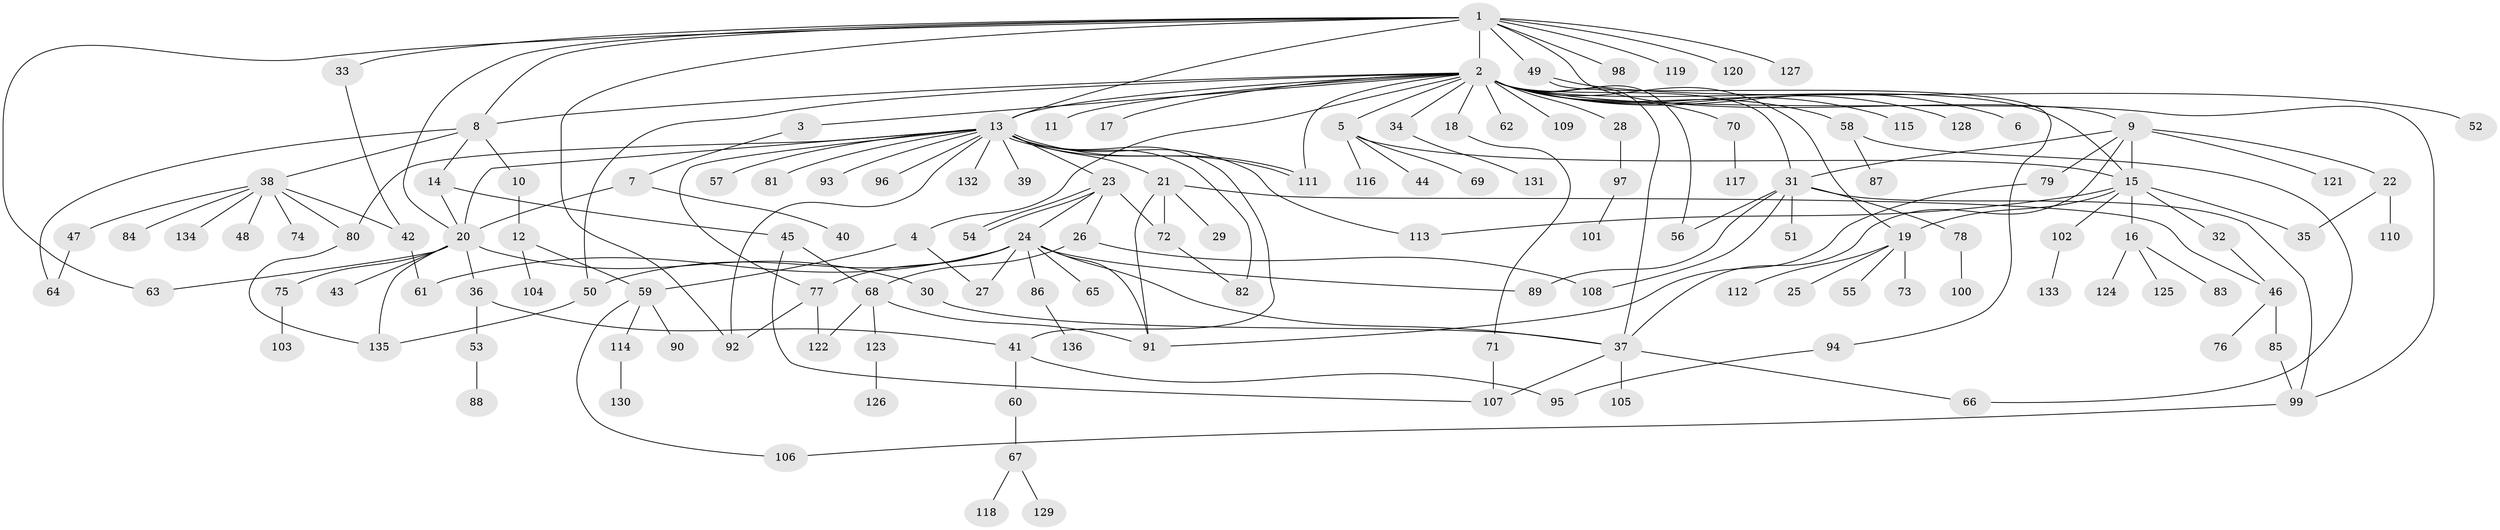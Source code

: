 // Generated by graph-tools (version 1.1) at 2025/01/03/09/25 03:01:45]
// undirected, 136 vertices, 184 edges
graph export_dot {
graph [start="1"]
  node [color=gray90,style=filled];
  1;
  2;
  3;
  4;
  5;
  6;
  7;
  8;
  9;
  10;
  11;
  12;
  13;
  14;
  15;
  16;
  17;
  18;
  19;
  20;
  21;
  22;
  23;
  24;
  25;
  26;
  27;
  28;
  29;
  30;
  31;
  32;
  33;
  34;
  35;
  36;
  37;
  38;
  39;
  40;
  41;
  42;
  43;
  44;
  45;
  46;
  47;
  48;
  49;
  50;
  51;
  52;
  53;
  54;
  55;
  56;
  57;
  58;
  59;
  60;
  61;
  62;
  63;
  64;
  65;
  66;
  67;
  68;
  69;
  70;
  71;
  72;
  73;
  74;
  75;
  76;
  77;
  78;
  79;
  80;
  81;
  82;
  83;
  84;
  85;
  86;
  87;
  88;
  89;
  90;
  91;
  92;
  93;
  94;
  95;
  96;
  97;
  98;
  99;
  100;
  101;
  102;
  103;
  104;
  105;
  106;
  107;
  108;
  109;
  110;
  111;
  112;
  113;
  114;
  115;
  116;
  117;
  118;
  119;
  120;
  121;
  122;
  123;
  124;
  125;
  126;
  127;
  128;
  129;
  130;
  131;
  132;
  133;
  134;
  135;
  136;
  1 -- 2;
  1 -- 8;
  1 -- 9;
  1 -- 13;
  1 -- 20;
  1 -- 33;
  1 -- 49;
  1 -- 63;
  1 -- 92;
  1 -- 98;
  1 -- 119;
  1 -- 120;
  1 -- 127;
  2 -- 3;
  2 -- 4;
  2 -- 5;
  2 -- 6;
  2 -- 8;
  2 -- 11;
  2 -- 13;
  2 -- 15;
  2 -- 17;
  2 -- 18;
  2 -- 19;
  2 -- 28;
  2 -- 31;
  2 -- 34;
  2 -- 37;
  2 -- 50;
  2 -- 56;
  2 -- 58;
  2 -- 62;
  2 -- 70;
  2 -- 99;
  2 -- 109;
  2 -- 111;
  2 -- 115;
  2 -- 128;
  3 -- 7;
  4 -- 27;
  4 -- 59;
  5 -- 15;
  5 -- 44;
  5 -- 69;
  5 -- 116;
  7 -- 20;
  7 -- 40;
  8 -- 10;
  8 -- 14;
  8 -- 38;
  8 -- 64;
  9 -- 15;
  9 -- 22;
  9 -- 31;
  9 -- 37;
  9 -- 79;
  9 -- 121;
  10 -- 12;
  12 -- 59;
  12 -- 104;
  13 -- 20;
  13 -- 21;
  13 -- 23;
  13 -- 39;
  13 -- 41;
  13 -- 57;
  13 -- 77;
  13 -- 80;
  13 -- 81;
  13 -- 82;
  13 -- 92;
  13 -- 93;
  13 -- 96;
  13 -- 111;
  13 -- 111;
  13 -- 113;
  13 -- 132;
  14 -- 20;
  14 -- 45;
  15 -- 16;
  15 -- 19;
  15 -- 32;
  15 -- 35;
  15 -- 102;
  15 -- 113;
  16 -- 83;
  16 -- 124;
  16 -- 125;
  18 -- 71;
  19 -- 25;
  19 -- 55;
  19 -- 73;
  19 -- 112;
  20 -- 30;
  20 -- 36;
  20 -- 43;
  20 -- 63;
  20 -- 75;
  20 -- 135;
  21 -- 29;
  21 -- 46;
  21 -- 72;
  21 -- 91;
  22 -- 35;
  22 -- 110;
  23 -- 24;
  23 -- 26;
  23 -- 54;
  23 -- 54;
  23 -- 72;
  24 -- 27;
  24 -- 37;
  24 -- 50;
  24 -- 61;
  24 -- 65;
  24 -- 77;
  24 -- 86;
  24 -- 89;
  24 -- 91;
  26 -- 68;
  26 -- 108;
  28 -- 97;
  30 -- 37;
  31 -- 51;
  31 -- 56;
  31 -- 78;
  31 -- 89;
  31 -- 99;
  31 -- 108;
  32 -- 46;
  33 -- 42;
  34 -- 131;
  36 -- 41;
  36 -- 53;
  37 -- 66;
  37 -- 105;
  37 -- 107;
  38 -- 42;
  38 -- 47;
  38 -- 48;
  38 -- 74;
  38 -- 80;
  38 -- 84;
  38 -- 134;
  41 -- 60;
  41 -- 95;
  42 -- 61;
  45 -- 68;
  45 -- 107;
  46 -- 76;
  46 -- 85;
  47 -- 64;
  49 -- 52;
  49 -- 94;
  50 -- 135;
  53 -- 88;
  58 -- 66;
  58 -- 87;
  59 -- 90;
  59 -- 106;
  59 -- 114;
  60 -- 67;
  67 -- 118;
  67 -- 129;
  68 -- 91;
  68 -- 122;
  68 -- 123;
  70 -- 117;
  71 -- 107;
  72 -- 82;
  75 -- 103;
  77 -- 92;
  77 -- 122;
  78 -- 100;
  79 -- 91;
  80 -- 135;
  85 -- 99;
  86 -- 136;
  94 -- 95;
  97 -- 101;
  99 -- 106;
  102 -- 133;
  114 -- 130;
  123 -- 126;
}
